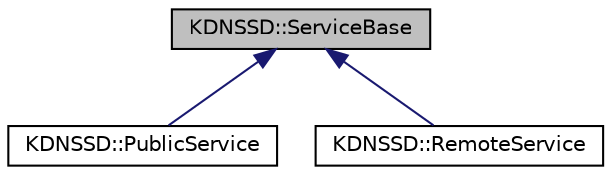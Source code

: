 digraph "KDNSSD::ServiceBase"
{
  edge [fontname="Helvetica",fontsize="10",labelfontname="Helvetica",labelfontsize="10"];
  node [fontname="Helvetica",fontsize="10",shape=record];
  Node0 [label="KDNSSD::ServiceBase",height=0.2,width=0.4,color="black", fillcolor="grey75", style="filled", fontcolor="black"];
  Node0 -> Node1 [dir="back",color="midnightblue",fontsize="10",style="solid",fontname="Helvetica"];
  Node1 [label="KDNSSD::PublicService",height=0.2,width=0.4,color="black", fillcolor="white", style="filled",URL="$classKDNSSD_1_1PublicService.html",tooltip="Represents a service to be published. "];
  Node0 -> Node2 [dir="back",color="midnightblue",fontsize="10",style="solid",fontname="Helvetica"];
  Node2 [label="KDNSSD::RemoteService",height=0.2,width=0.4,color="black", fillcolor="white", style="filled",URL="$classKDNSSD_1_1RemoteService.html",tooltip="Describes a service published over DNS-SD, typically on a remote machine. "];
}

